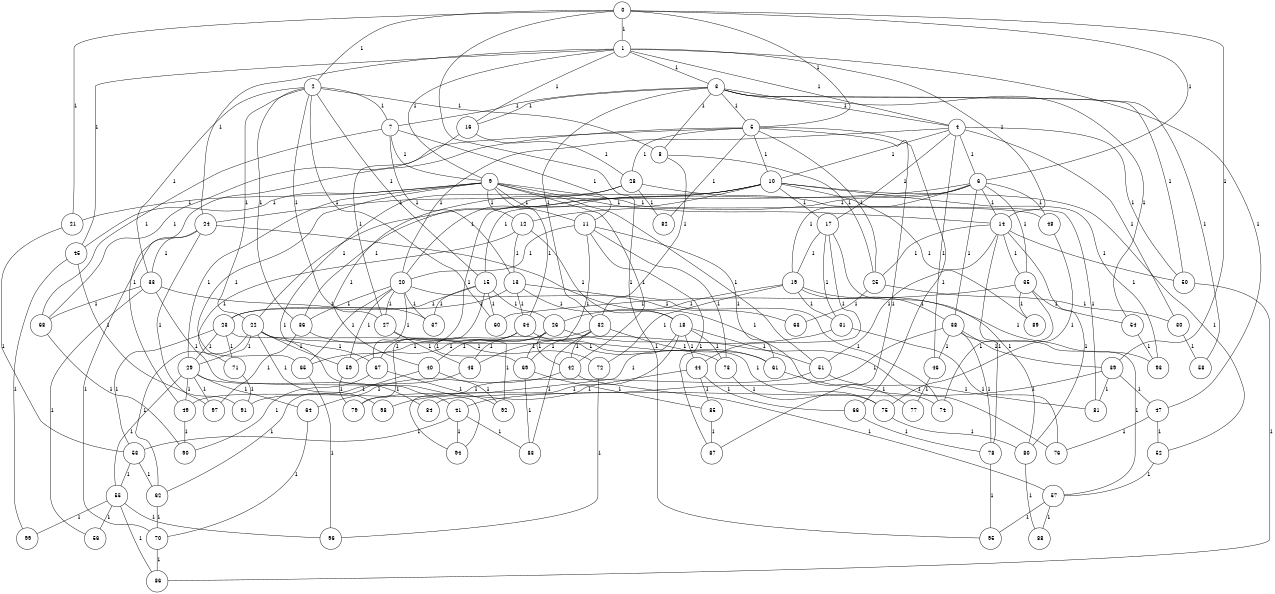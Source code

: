 graph G {
size="8.5,11;"
ratio = "expand;"
fixedsize="true;"
overlap="scale;"
node[shape=circle,width=.12,hight=.12,fontsize=12]
edge[fontsize=12]

0[label=" 0" color=black, pos="0.12925073,1.1567478!"];
1[label=" 1" color=black, pos="0.77315684,0.4870612!"];
2[label=" 2" color=black, pos="0.56428941,0.52408833!"];
3[label=" 3" color=black, pos="2.8962694,2.7083024!"];
4[label=" 4" color=black, pos="1.5068831,1.3353351!"];
5[label=" 5" color=black, pos="1.8150102,1.7196663!"];
6[label=" 6" color=black, pos="0.5131035,0.74372893!"];
7[label=" 7" color=black, pos="0.45479482,2.3565273!"];
8[label=" 8" color=black, pos="1.2107403,0.13212482!"];
9[label=" 9" color=black, pos="1.5580751,1.1901171!"];
10[label=" 10" color=black, pos="1.5478991,0.93725538!"];
11[label=" 11" color=black, pos="0.5749678,0.17278634!"];
12[label=" 12" color=black, pos="2.988914,1.5828024!"];
13[label=" 13" color=black, pos="1.5984491,0.34530375!"];
14[label=" 14" color=black, pos="1.1554602,0.80391509!"];
15[label=" 15" color=black, pos="2.4615052,0.1943006!"];
16[label=" 16" color=black, pos="2.6737175,2.6561427!"];
17[label=" 17" color=black, pos="1.9456114,0.35415717!"];
18[label=" 18" color=black, pos="2.5604652,2.937679!"];
19[label=" 19" color=black, pos="2.9369703,2.2172839!"];
20[label=" 20" color=black, pos="1.6185868,0.72980857!"];
21[label=" 21" color=black, pos="2.1025551,1.3285886!"];
22[label=" 22" color=black, pos="1.164145,0.86827035!"];
23[label=" 23" color=black, pos="0.29294608,0.2978957!"];
24[label=" 24" color=black, pos="0.38899637,0.19845622!"];
25[label=" 25" color=black, pos="1.8002981,0.82811835!"];
26[label=" 26" color=black, pos="1.8440259,2.4961964!"];
27[label=" 27" color=black, pos="0.87626276,1.7068806!"];
28[label=" 28" color=black, pos="2.5135666,0.71188557!"];
29[label=" 29" color=black, pos="0.51180152,2.874137!"];
30[label=" 30" color=black, pos="1.1729778,2.3015967!"];
31[label=" 31" color=black, pos="2.8049783,1.4325875!"];
32[label=" 32" color=black, pos="1.5535308,1.5285824!"];
33[label=" 33" color=black, pos="2.1836571,0.71459223!"];
34[label=" 34" color=black, pos="2.1224982,2.8086793!"];
35[label=" 35" color=black, pos="2.9242689,0.49361052!"];
36[label=" 36" color=black, pos="1.9522491,1.0539572!"];
37[label=" 37" color=black, pos="0.24597023,2.1399971!"];
38[label=" 38" color=black, pos="2.6705014,1.8848719!"];
39[label=" 39" color=black, pos="0.041086242,2.6694543!"];
40[label=" 40" color=black, pos="1.9485031,0.94844587!"];
41[label=" 41" color=black, pos="0.55473754,1.1598431!"];
42[label=" 42" color=black, pos="2.8738267,0.67599661!"];
43[label=" 43" color=black, pos="1.4840824,2.235931!"];
44[label=" 44" color=black, pos="2.3751032,0.90038211!"];
45[label=" 45" color=black, pos="0.21798231,2.0400215!"];
46[label=" 46" color=black, pos="2.4819731,1.3639635!"];
47[label=" 47" color=black, pos="1.2423528,0.11767634!"];
48[label=" 48" color=black, pos="0.23145455,2.323016!"];
49[label=" 49" color=black, pos="1.7291603,0.46342779!"];
50[label=" 50" color=black, pos="2.4513816,1.4010826!"];
51[label=" 51" color=black, pos="2.3090315,0.37179544!"];
52[label=" 52" color=black, pos="0.92690177,0.3052082!"];
53[label=" 53" color=black, pos="2.3125568,2.0333678!"];
54[label=" 54" color=black, pos="2.2701231,0.31758927!"];
55[label=" 55" color=black, pos="0.43074909,0.70333179!"];
56[label=" 56" color=black, pos="2.5013878,1.4483957!"];
57[label=" 57" color=black, pos="0.50920699,1.8335351!"];
58[label=" 58" color=black, pos="1.0512479,0.89605255!"];
59[label=" 59" color=black, pos="1.8716313,0.044414199!"];
60[label=" 60" color=black, pos="0.54002554,2.9434171!"];
61[label=" 61" color=black, pos="2.6948521,2.6471123!"];
62[label=" 62" color=black, pos="1.3741163,0.47745112!"];
63[label=" 63" color=black, pos="2.3999671,2.467069!"];
64[label=" 64" color=black, pos="0.20713073,1.1319031!"];
65[label=" 65" color=black, pos="2.8272882,1.6769263!"];
66[label=" 66" color=black, pos="0.20005596,0.23881561!"];
67[label=" 67" color=black, pos="1.8408269,0.87022032!"];
68[label=" 68" color=black, pos="2.6328522,1.2334347!"];
69[label=" 69" color=black, pos="0.79042245,0.29267952!"];
70[label=" 70" color=black, pos="0.84524854,2.9694041!"];
71[label=" 71" color=black, pos="0.95091357,2.1465707!"];
72[label=" 72" color=black, pos="0.35193783,0.87438202!"];
73[label=" 73" color=black, pos="2.243912,2.0577622!"];
74[label=" 74" color=black, pos="2.1242872,1.5156553!"];
75[label=" 75" color=black, pos="0.57980767,2.3459664!"];
76[label=" 76" color=black, pos="0.19951303,0.5403642!"];
77[label=" 77" color=black, pos="2.4599482,1.1544742!"];
78[label=" 78" color=black, pos="0.60317437,1.5504124!"];
79[label=" 79" color=black, pos="2.5603514,2.7121322!"];
80[label=" 80" color=black, pos="1.9754568,1.0915153!"];
81[label=" 81" color=black, pos="0.13782258,2.6633369!"];
82[label=" 82" color=black, pos="0.44585543,0.22722382!"];
83[label=" 83" color=black, pos="2.5648677,1.238323!"];
84[label=" 84" color=black, pos="2.1525914,2.7543162!"];
85[label=" 85" color=black, pos="1.6117309,1.9177364!"];
86[label=" 86" color=black, pos="2.0326687,0.76899321!"];
87[label=" 87" color=black, pos="0.16513184,0.5053094!"];
88[label=" 88" color=black, pos="0.067639689,2.3599576!"];
89[label=" 89" color=black, pos="2.7461023,0.46757203!"];
90[label=" 90" color=black, pos="0.20228658,2.2176208!"];
91[label=" 91" color=black, pos="2.2679861,1.531535!"];
92[label=" 92" color=black, pos="0.23463099,0.033117175!"];
93[label=" 93" color=black, pos="1.1946416,2.0612672!"];
94[label=" 94" color=black, pos="2.4190023,1.8203305!"];
95[label=" 95" color=black, pos="0.31138581,0.72472282!"];
96[label=" 96" color=black, pos="0.92246466,2.5844878!"];
97[label=" 97" color=black, pos="2.1079748,1.8605247!"];
98[label=" 98" color=black, pos="1.7468556,1.0774157!"];
99[label=" 99" color=black, pos="0.53408931,0.4354193!"];
0--1[label="1"]
0--2[label="1"]
0--5[label="1"]
0--6[label="1"]
0--21[label="1"]
0--39[label="1"]
0--95[label="1"]
1--3[label="1"]
1--4[label="1"]
1--9[label="1"]
1--14[label="1"]
1--16[label="1"]
1--24[label="1"]
1--45[label="1"]
1--47[label="1"]
2--7[label="1"]
2--8[label="1"]
2--15[label="1"]
2--22[label="1"]
2--27[label="1"]
2--33[label="1"]
2--36[label="1"]
2--60[label="1"]
3--4[label="1"]
3--5[label="1"]
3--7[label="1"]
3--8[label="1"]
3--16[label="1"]
3--32[label="1"]
3--50[label="1"]
3--54[label="1"]
3--58[label="1"]
4--6[label="1"]
4--10[label="1"]
4--17[label="1"]
4--20[label="1"]
4--30[label="1"]
4--46[label="1"]
4--50[label="1"]
5--10[label="1"]
5--25[label="1"]
5--28[label="1"]
5--49[label="1"]
5--66[label="1"]
5--68[label="1"]
5--82[label="1"]
5--87[label="1"]
6--12[label="1"]
6--14[label="1"]
6--19[label="1"]
6--22[label="1"]
6--24[label="1"]
6--35[label="1"]
6--38[label="1"]
6--48[label="1"]
7--9[label="1"]
7--11[label="1"]
7--13[label="1"]
7--68[label="1"]
8--25[label="1"]
8--32[label="1"]
9--11[label="1"]
9--12[label="1"]
9--14[label="1"]
9--21[label="1"]
9--29[label="1"]
9--34[label="1"]
9--42[label="1"]
9--45[label="1"]
9--48[label="1"]
9--51[label="1"]
9--65[label="1"]
10--15[label="1"]
10--17[label="1"]
10--20[label="1"]
10--36[label="1"]
10--52[label="1"]
10--67[label="1"]
10--89[label="1"]
10--93[label="1"]
11--20[label="1"]
11--61[label="1"]
11--69[label="1"]
11--73[label="1"]
11--87[label="1"]
12--13[label="1"]
12--18[label="1"]
12--71[label="1"]
13--18[label="1"]
13--23[label="1"]
13--34[label="1"]
13--63[label="1"]
14--25[label="1"]
14--35[label="1"]
14--50[label="1"]
14--51[label="1"]
14--78[label="1"]
14--80[label="1"]
15--23[label="1"]
15--26[label="1"]
15--37[label="1"]
15--60[label="1"]
15--79[label="1"]
16--27[label="1"]
16--28[label="1"]
17--19[label="1"]
17--31[label="1"]
17--44[label="1"]
17--80[label="1"]
18--44[label="1"]
18--51[label="1"]
18--73[label="1"]
18--79[label="1"]
18--94[label="1"]
19--26[label="1"]
19--31[label="1"]
19--38[label="1"]
19--72[label="1"]
19--93[label="1"]
20--27[label="1"]
20--36[label="1"]
20--37[label="1"]
20--59[label="1"]
20--65[label="1"]
20--67[label="1"]
20--74[label="1"]
21--53[label="1"]
22--29[label="1"]
22--59[label="1"]
22--61[label="1"]
22--62[label="1"]
22--67[label="1"]
22--98[label="1"]
23--29[label="1"]
23--53[label="1"]
23--71[label="1"]
23--92[label="1"]
24--33[label="1"]
24--70[label="1"]
24--77[label="1"]
24--97[label="1"]
25--30[label="1"]
25--63[label="1"]
26--40[label="1"]
26--42[label="1"]
26--59[label="1"]
26--76[label="1"]
27--43[label="1"]
27--73[label="1"]
28--40[label="1"]
28--81[label="1"]
28--82[label="1"]
28--94[label="1"]
29--49[label="1"]
29--55[label="1"]
29--64[label="1"]
29--84[label="1"]
29--97[label="1"]
30--58[label="1"]
31--43[label="1"]
31--76[label="1"]
32--42[label="1"]
32--43[label="1"]
32--61[label="1"]
32--69[label="1"]
32--83[label="1"]
33--37[label="1"]
33--41[label="1"]
33--56[label="1"]
33--68[label="1"]
34--65[label="1"]
34--69[label="1"]
34--75[label="1"]
35--54[label="1"]
35--60[label="1"]
35--74[label="1"]
35--89[label="1"]
36--72[label="1"]
36--97[label="1"]
38--39[label="1"]
38--46[label="1"]
38--57[label="1"]
38--78[label="1"]
38--84[label="1"]
39--41[label="1"]
39--47[label="1"]
39--81[label="1"]
40--62[label="1"]
40--92[label="1"]
41--53[label="1"]
41--83[label="1"]
41--94[label="1"]
42--57[label="1"]
42--64[label="1"]
43--49[label="1"]
44--66[label="1"]
44--85[label="1"]
44--98[label="1"]
45--91[label="1"]
45--99[label="1"]
46--77[label="1"]
47--52[label="1"]
47--76[label="1"]
48--75[label="1"]
49--90[label="1"]
50--86[label="1"]
51--81[label="1"]
51--91[label="1"]
52--57[label="1"]
53--55[label="1"]
53--62[label="1"]
54--93[label="1"]
55--56[label="1"]
55--86[label="1"]
55--96[label="1"]
55--99[label="1"]
57--88[label="1"]
57--95[label="1"]
59--79[label="1"]
61--74[label="1"]
62--70[label="1"]
64--70[label="1"]
65--96[label="1"]
66--78[label="1"]
67--90[label="1"]
67--92[label="1"]
68--90[label="1"]
69--83[label="1"]
69--85[label="1"]
70--86[label="1"]
71--91[label="1"]
72--96[label="1"]
73--75[label="1"]
75--80[label="1"]
78--95[label="1"]
80--88[label="1"]
85--87[label="1"]

}
